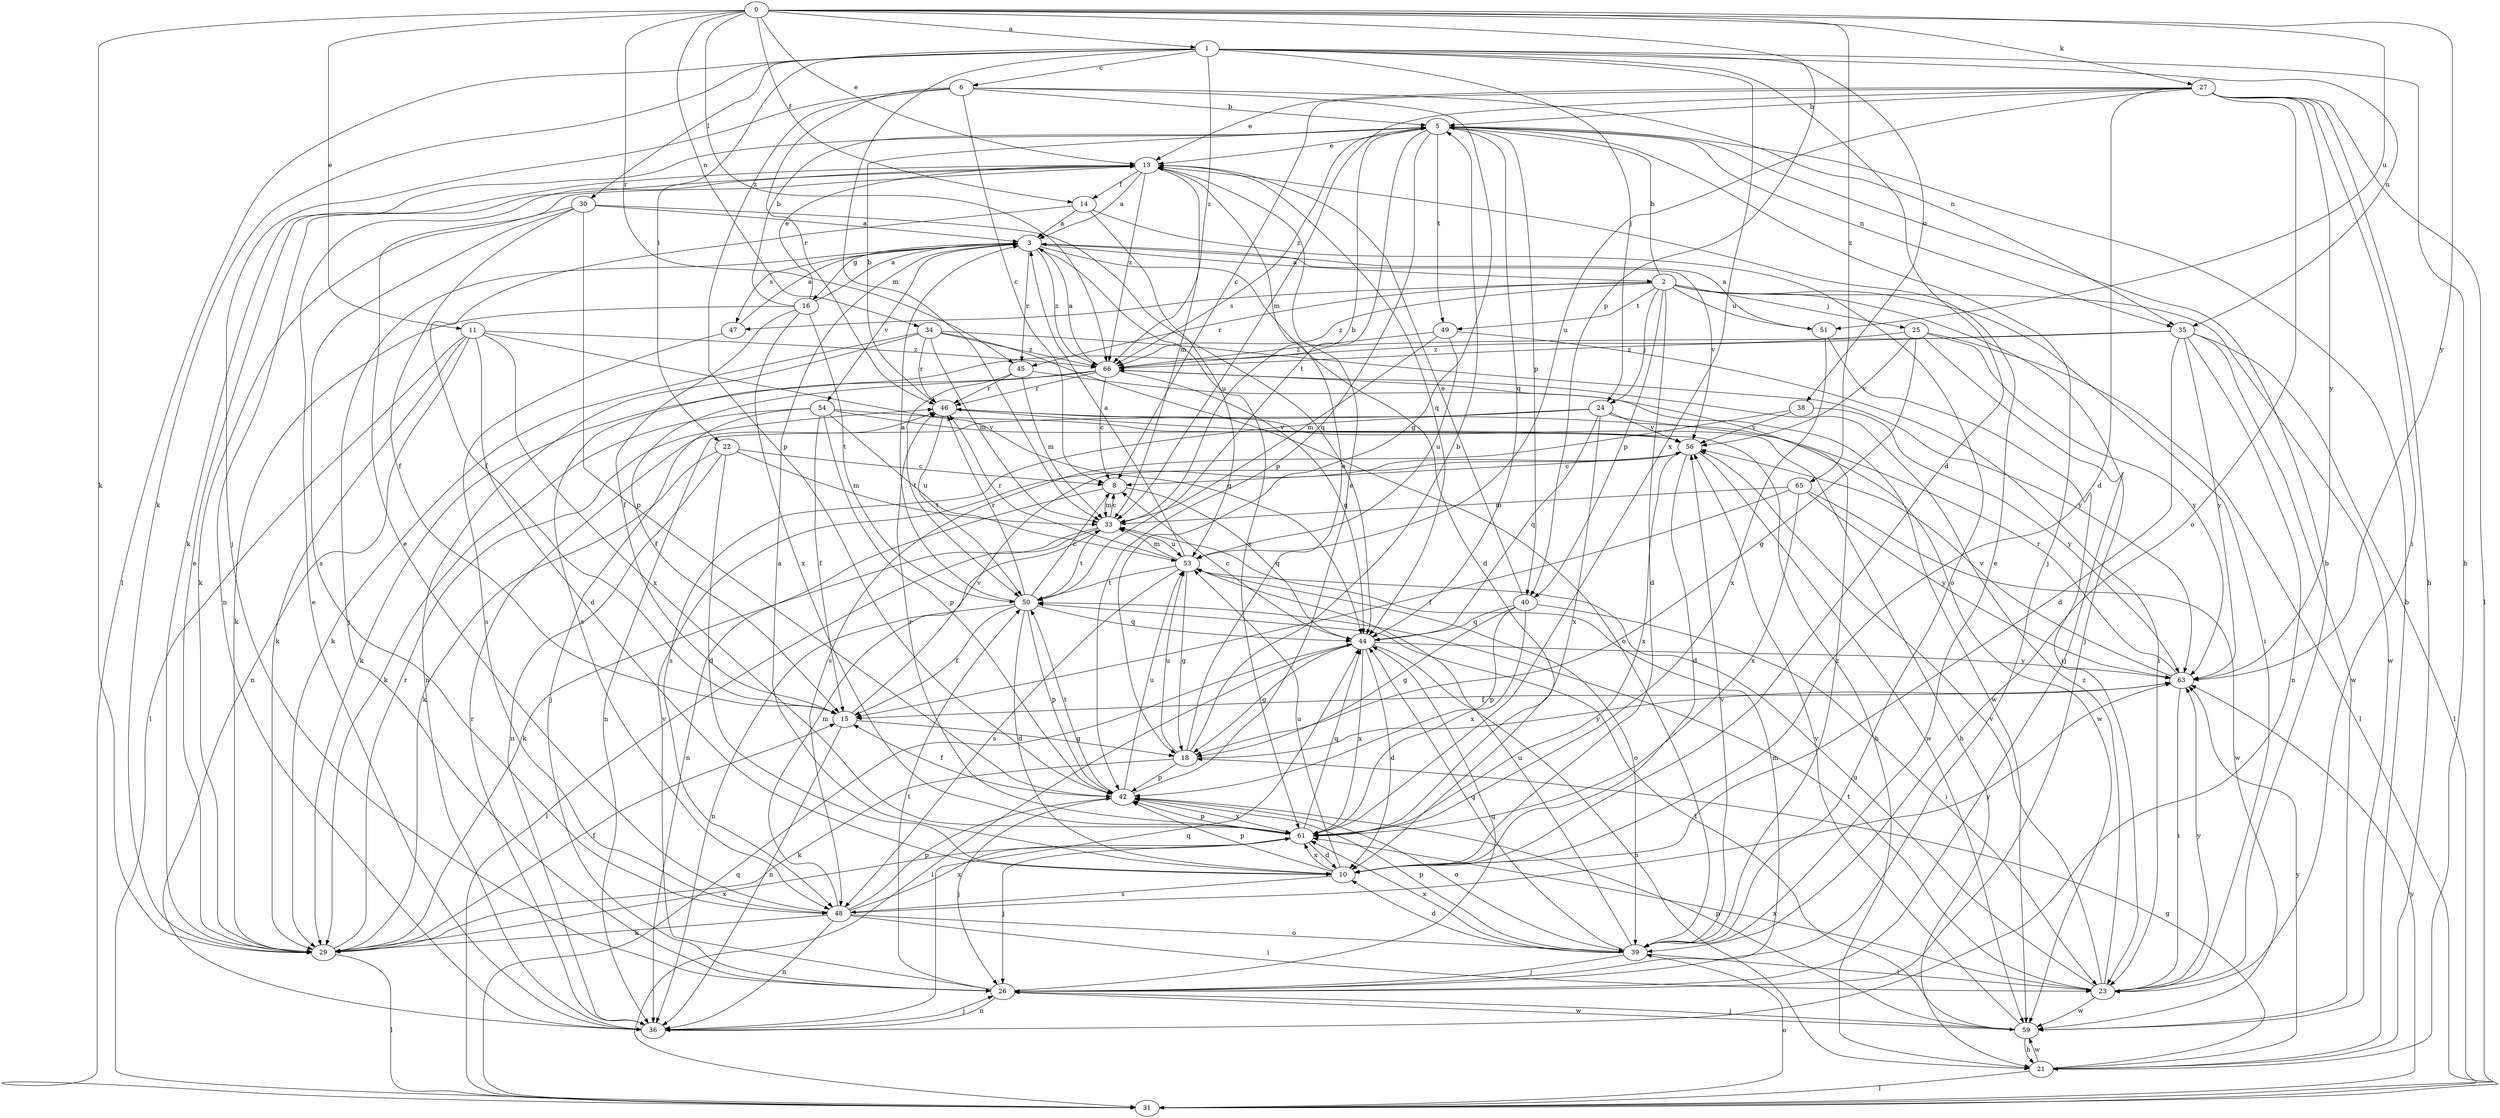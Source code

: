 strict digraph  {
0;
1;
2;
3;
5;
6;
8;
10;
11;
13;
14;
15;
16;
18;
21;
22;
23;
24;
25;
26;
27;
29;
30;
31;
33;
34;
35;
36;
38;
39;
40;
42;
44;
45;
46;
47;
48;
49;
50;
51;
53;
54;
56;
59;
61;
63;
65;
66;
0 -> 1  [label=a];
0 -> 11  [label=e];
0 -> 13  [label=e];
0 -> 14  [label=f];
0 -> 27  [label=k];
0 -> 29  [label=k];
0 -> 34  [label=n];
0 -> 40  [label=p];
0 -> 45  [label=r];
0 -> 51  [label=u];
0 -> 63  [label=y];
0 -> 65  [label=z];
0 -> 66  [label=z];
1 -> 6  [label=c];
1 -> 10  [label=d];
1 -> 21  [label=h];
1 -> 22  [label=i];
1 -> 24  [label=j];
1 -> 29  [label=k];
1 -> 30  [label=l];
1 -> 31  [label=l];
1 -> 33  [label=m];
1 -> 35  [label=n];
1 -> 38  [label=o];
1 -> 61  [label=x];
1 -> 66  [label=z];
2 -> 5  [label=b];
2 -> 10  [label=d];
2 -> 23  [label=i];
2 -> 24  [label=j];
2 -> 25  [label=j];
2 -> 26  [label=j];
2 -> 40  [label=p];
2 -> 45  [label=r];
2 -> 47  [label=s];
2 -> 49  [label=t];
2 -> 51  [label=u];
2 -> 59  [label=w];
2 -> 66  [label=z];
3 -> 2  [label=a];
3 -> 10  [label=d];
3 -> 16  [label=g];
3 -> 26  [label=j];
3 -> 45  [label=r];
3 -> 47  [label=s];
3 -> 54  [label=v];
3 -> 56  [label=v];
3 -> 61  [label=x];
3 -> 66  [label=z];
5 -> 13  [label=e];
5 -> 26  [label=j];
5 -> 29  [label=k];
5 -> 35  [label=n];
5 -> 40  [label=p];
5 -> 42  [label=p];
5 -> 44  [label=q];
5 -> 49  [label=t];
5 -> 50  [label=t];
5 -> 66  [label=z];
6 -> 5  [label=b];
6 -> 8  [label=c];
6 -> 18  [label=g];
6 -> 26  [label=j];
6 -> 35  [label=n];
6 -> 42  [label=p];
6 -> 46  [label=r];
8 -> 33  [label=m];
8 -> 36  [label=n];
8 -> 44  [label=q];
10 -> 3  [label=a];
10 -> 42  [label=p];
10 -> 48  [label=s];
10 -> 53  [label=u];
10 -> 61  [label=x];
11 -> 10  [label=d];
11 -> 29  [label=k];
11 -> 31  [label=l];
11 -> 36  [label=n];
11 -> 44  [label=q];
11 -> 61  [label=x];
11 -> 66  [label=z];
13 -> 3  [label=a];
13 -> 14  [label=f];
13 -> 33  [label=m];
13 -> 36  [label=n];
13 -> 44  [label=q];
13 -> 66  [label=z];
14 -> 3  [label=a];
14 -> 15  [label=f];
14 -> 39  [label=o];
14 -> 53  [label=u];
15 -> 18  [label=g];
15 -> 36  [label=n];
15 -> 56  [label=v];
16 -> 3  [label=a];
16 -> 5  [label=b];
16 -> 13  [label=e];
16 -> 15  [label=f];
16 -> 29  [label=k];
16 -> 50  [label=t];
16 -> 61  [label=x];
18 -> 5  [label=b];
18 -> 13  [label=e];
18 -> 29  [label=k];
18 -> 42  [label=p];
18 -> 53  [label=u];
18 -> 63  [label=y];
21 -> 5  [label=b];
21 -> 18  [label=g];
21 -> 31  [label=l];
21 -> 59  [label=w];
21 -> 63  [label=y];
22 -> 8  [label=c];
22 -> 10  [label=d];
22 -> 29  [label=k];
22 -> 33  [label=m];
22 -> 36  [label=n];
23 -> 5  [label=b];
23 -> 50  [label=t];
23 -> 53  [label=u];
23 -> 56  [label=v];
23 -> 59  [label=w];
23 -> 61  [label=x];
23 -> 63  [label=y];
23 -> 66  [label=z];
24 -> 36  [label=n];
24 -> 44  [label=q];
24 -> 48  [label=s];
24 -> 56  [label=v];
24 -> 59  [label=w];
24 -> 61  [label=x];
25 -> 18  [label=g];
25 -> 26  [label=j];
25 -> 31  [label=l];
25 -> 56  [label=v];
25 -> 63  [label=y];
25 -> 66  [label=z];
26 -> 33  [label=m];
26 -> 36  [label=n];
26 -> 44  [label=q];
26 -> 50  [label=t];
26 -> 56  [label=v];
26 -> 59  [label=w];
27 -> 5  [label=b];
27 -> 8  [label=c];
27 -> 10  [label=d];
27 -> 13  [label=e];
27 -> 21  [label=h];
27 -> 23  [label=i];
27 -> 31  [label=l];
27 -> 33  [label=m];
27 -> 39  [label=o];
27 -> 53  [label=u];
27 -> 63  [label=y];
29 -> 13  [label=e];
29 -> 15  [label=f];
29 -> 31  [label=l];
29 -> 46  [label=r];
29 -> 61  [label=x];
30 -> 3  [label=a];
30 -> 15  [label=f];
30 -> 29  [label=k];
30 -> 42  [label=p];
30 -> 44  [label=q];
30 -> 48  [label=s];
31 -> 39  [label=o];
31 -> 44  [label=q];
31 -> 63  [label=y];
33 -> 5  [label=b];
33 -> 8  [label=c];
33 -> 29  [label=k];
33 -> 31  [label=l];
33 -> 50  [label=t];
33 -> 53  [label=u];
34 -> 29  [label=k];
34 -> 33  [label=m];
34 -> 36  [label=n];
34 -> 39  [label=o];
34 -> 46  [label=r];
34 -> 63  [label=y];
34 -> 66  [label=z];
35 -> 10  [label=d];
35 -> 31  [label=l];
35 -> 36  [label=n];
35 -> 48  [label=s];
35 -> 59  [label=w];
35 -> 63  [label=y];
35 -> 66  [label=z];
36 -> 13  [label=e];
36 -> 26  [label=j];
36 -> 44  [label=q];
36 -> 46  [label=r];
38 -> 48  [label=s];
38 -> 56  [label=v];
38 -> 63  [label=y];
39 -> 10  [label=d];
39 -> 13  [label=e];
39 -> 23  [label=i];
39 -> 26  [label=j];
39 -> 42  [label=p];
39 -> 44  [label=q];
39 -> 53  [label=u];
39 -> 56  [label=v];
39 -> 61  [label=x];
39 -> 66  [label=z];
40 -> 13  [label=e];
40 -> 18  [label=g];
40 -> 23  [label=i];
40 -> 42  [label=p];
40 -> 44  [label=q];
40 -> 61  [label=x];
42 -> 13  [label=e];
42 -> 15  [label=f];
42 -> 26  [label=j];
42 -> 39  [label=o];
42 -> 50  [label=t];
42 -> 53  [label=u];
42 -> 61  [label=x];
44 -> 8  [label=c];
44 -> 10  [label=d];
44 -> 18  [label=g];
44 -> 21  [label=h];
44 -> 31  [label=l];
44 -> 61  [label=x];
44 -> 63  [label=y];
45 -> 33  [label=m];
45 -> 46  [label=r];
45 -> 50  [label=t];
45 -> 59  [label=w];
46 -> 5  [label=b];
46 -> 21  [label=h];
46 -> 50  [label=t];
46 -> 56  [label=v];
47 -> 3  [label=a];
47 -> 48  [label=s];
48 -> 13  [label=e];
48 -> 23  [label=i];
48 -> 29  [label=k];
48 -> 33  [label=m];
48 -> 36  [label=n];
48 -> 39  [label=o];
48 -> 42  [label=p];
48 -> 61  [label=x];
48 -> 63  [label=y];
49 -> 23  [label=i];
49 -> 33  [label=m];
49 -> 53  [label=u];
49 -> 66  [label=z];
50 -> 3  [label=a];
50 -> 8  [label=c];
50 -> 10  [label=d];
50 -> 15  [label=f];
50 -> 36  [label=n];
50 -> 42  [label=p];
50 -> 44  [label=q];
50 -> 46  [label=r];
51 -> 3  [label=a];
51 -> 23  [label=i];
51 -> 61  [label=x];
53 -> 3  [label=a];
53 -> 18  [label=g];
53 -> 33  [label=m];
53 -> 39  [label=o];
53 -> 46  [label=r];
53 -> 48  [label=s];
53 -> 50  [label=t];
54 -> 15  [label=f];
54 -> 21  [label=h];
54 -> 26  [label=j];
54 -> 29  [label=k];
54 -> 42  [label=p];
54 -> 53  [label=u];
54 -> 56  [label=v];
56 -> 8  [label=c];
56 -> 10  [label=d];
56 -> 59  [label=w];
56 -> 61  [label=x];
59 -> 21  [label=h];
59 -> 26  [label=j];
59 -> 42  [label=p];
59 -> 50  [label=t];
59 -> 56  [label=v];
61 -> 10  [label=d];
61 -> 26  [label=j];
61 -> 42  [label=p];
61 -> 44  [label=q];
61 -> 46  [label=r];
63 -> 15  [label=f];
63 -> 23  [label=i];
63 -> 46  [label=r];
63 -> 56  [label=v];
65 -> 15  [label=f];
65 -> 33  [label=m];
65 -> 59  [label=w];
65 -> 61  [label=x];
65 -> 63  [label=y];
66 -> 3  [label=a];
66 -> 8  [label=c];
66 -> 15  [label=f];
66 -> 29  [label=k];
66 -> 44  [label=q];
66 -> 46  [label=r];
}
